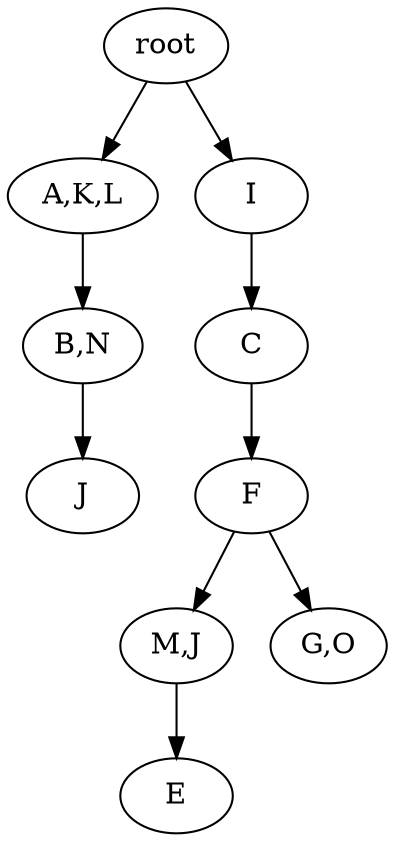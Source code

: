 strict digraph G {
	graph [name=G];
	0	 [label=root];
	3	 [label="A,K,L"];
	0 -> 3;
	1	 [label=I];
	0 -> 1;
	4	 [label="B,N"];
	3 -> 4;
	5	 [label=J];
	4 -> 5;
	2	 [label=C];
	7	 [label=F];
	2 -> 7;
	9	 [label="M,J"];
	10	 [label=E];
	9 -> 10;
	7 -> 9;
	8	 [label="G,O"];
	7 -> 8;
	1 -> 2;
}
